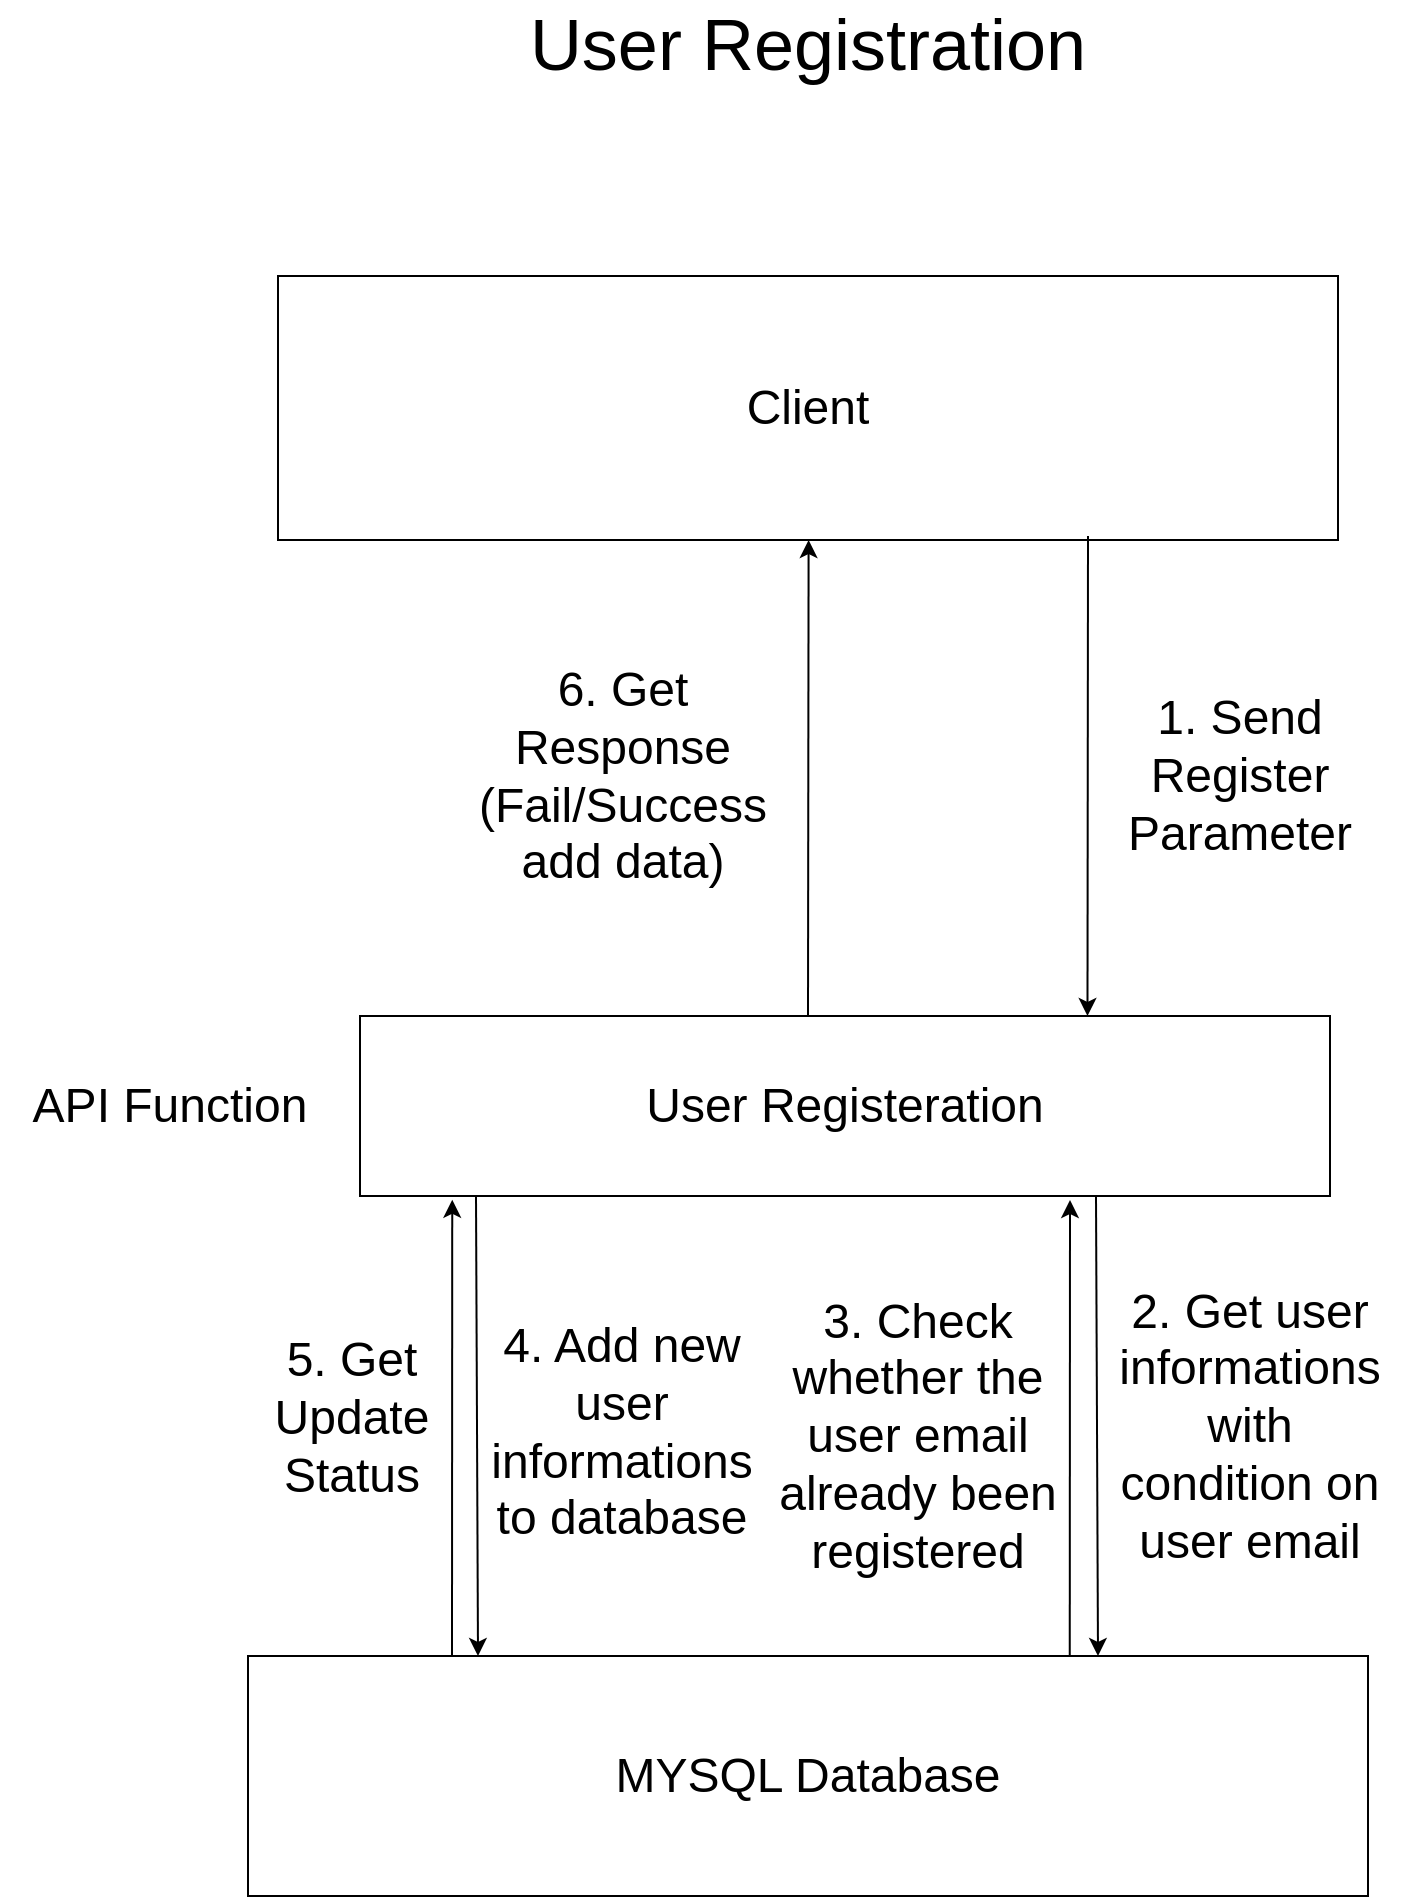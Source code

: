 <mxfile>
    <diagram id="PVO02MUkx5Rh5uSIauiE" name="Page-1">
        <mxGraphModel dx="2763" dy="777" grid="1" gridSize="10" guides="1" tooltips="1" connect="1" arrows="1" fold="1" page="1" pageScale="1" pageWidth="827" pageHeight="1169" math="0" shadow="0">
            <root>
                <mxCell id="0"/>
                <mxCell id="1" parent="0"/>
                <mxCell id="42" value="&lt;font style=&quot;font-size: 24px;&quot;&gt;Client&lt;/font&gt;" style="rounded=0;whiteSpace=wrap;html=1;" parent="1" vertex="1">
                    <mxGeometry x="149" y="200" width="530" height="132" as="geometry"/>
                </mxCell>
                <mxCell id="45" value="User Registeration" style="rounded=0;whiteSpace=wrap;html=1;fontSize=24;" parent="1" vertex="1">
                    <mxGeometry x="190" y="570" width="485" height="90" as="geometry"/>
                </mxCell>
                <mxCell id="48" value="1. Send Register Parameter" style="text;html=1;strokeColor=none;fillColor=none;align=center;verticalAlign=middle;whiteSpace=wrap;rounded=0;fontSize=24;" parent="1" vertex="1">
                    <mxGeometry x="550" y="390" width="160" height="120" as="geometry"/>
                </mxCell>
                <mxCell id="51" value="&lt;font style=&quot;font-size: 24px;&quot;&gt;MYSQL Database&lt;/font&gt;" style="rounded=0;whiteSpace=wrap;html=1;" parent="1" vertex="1">
                    <mxGeometry x="134" y="890" width="560" height="120" as="geometry"/>
                </mxCell>
                <mxCell id="69" value="" style="endArrow=classic;html=1;fontSize=24;entryX=0.75;entryY=0;entryDx=0;entryDy=0;" parent="1" target="45" edge="1">
                    <mxGeometry width="50" height="50" relative="1" as="geometry">
                        <mxPoint x="554" y="330" as="sourcePoint"/>
                        <mxPoint x="690" y="580" as="targetPoint"/>
                    </mxGeometry>
                </mxCell>
                <mxCell id="72" value="" style="endArrow=classic;html=1;fontSize=24;exitX=0.75;exitY=1;exitDx=0;exitDy=0;" parent="1" edge="1">
                    <mxGeometry width="50" height="50" relative="1" as="geometry">
                        <mxPoint x="558" y="660" as="sourcePoint"/>
                        <mxPoint x="559" y="890" as="targetPoint"/>
                    </mxGeometry>
                </mxCell>
                <mxCell id="73" value="2. Get user informations with condition on user email" style="text;html=1;strokeColor=none;fillColor=none;align=center;verticalAlign=middle;whiteSpace=wrap;rounded=0;fontSize=24;" parent="1" vertex="1">
                    <mxGeometry x="570" y="680" width="130" height="190" as="geometry"/>
                </mxCell>
                <mxCell id="74" value="" style="endArrow=classic;html=1;fontSize=24;" parent="1" edge="1">
                    <mxGeometry width="50" height="50" relative="1" as="geometry">
                        <mxPoint x="414" y="570" as="sourcePoint"/>
                        <mxPoint x="414.303" y="332" as="targetPoint"/>
                    </mxGeometry>
                </mxCell>
                <mxCell id="75" value="6. Get Response&lt;br&gt;(Fail/Success add data)" style="text;html=1;strokeColor=none;fillColor=none;align=center;verticalAlign=middle;whiteSpace=wrap;rounded=0;fontSize=24;" parent="1" vertex="1">
                    <mxGeometry x="242.5" y="370" width="157" height="160" as="geometry"/>
                </mxCell>
                <mxCell id="76" value="API Function" style="text;html=1;strokeColor=none;fillColor=none;align=center;verticalAlign=middle;whiteSpace=wrap;rounded=0;fontSize=24;" parent="1" vertex="1">
                    <mxGeometry x="10" y="555" width="170" height="120" as="geometry"/>
                </mxCell>
                <mxCell id="78" value="" style="endArrow=classic;html=1;exitX=0.698;exitY=0.001;exitDx=0;exitDy=0;exitPerimeter=0;" edge="1" parent="1">
                    <mxGeometry width="50" height="50" relative="1" as="geometry">
                        <mxPoint x="544.88" y="890.12" as="sourcePoint"/>
                        <mxPoint x="545" y="662" as="targetPoint"/>
                    </mxGeometry>
                </mxCell>
                <mxCell id="79" value="3. Check whether the user email already been registered" style="text;html=1;strokeColor=none;fillColor=none;align=center;verticalAlign=middle;whiteSpace=wrap;rounded=0;fontSize=24;" vertex="1" parent="1">
                    <mxGeometry x="384" y="690" width="170" height="180" as="geometry"/>
                </mxCell>
                <mxCell id="81" value="" style="endArrow=classic;html=1;fontSize=24;exitX=0.75;exitY=1;exitDx=0;exitDy=0;" edge="1" parent="1">
                    <mxGeometry width="50" height="50" relative="1" as="geometry">
                        <mxPoint x="248" y="660" as="sourcePoint"/>
                        <mxPoint x="249" y="890" as="targetPoint"/>
                    </mxGeometry>
                </mxCell>
                <mxCell id="82" value="4. Add new user informations to database" style="text;html=1;strokeColor=none;fillColor=none;align=center;verticalAlign=middle;whiteSpace=wrap;rounded=0;fontSize=24;" vertex="1" parent="1">
                    <mxGeometry x="266" y="710" width="110" height="136" as="geometry"/>
                </mxCell>
                <mxCell id="83" value="" style="endArrow=classic;html=1;exitX=0.698;exitY=0.001;exitDx=0;exitDy=0;exitPerimeter=0;" edge="1" parent="1">
                    <mxGeometry width="50" height="50" relative="1" as="geometry">
                        <mxPoint x="236.0" y="890.0" as="sourcePoint"/>
                        <mxPoint x="236.12" y="661.88" as="targetPoint"/>
                    </mxGeometry>
                </mxCell>
                <mxCell id="84" value="5. Get Update Status" style="text;html=1;strokeColor=none;fillColor=none;align=center;verticalAlign=middle;whiteSpace=wrap;rounded=0;fontSize=24;" vertex="1" parent="1">
                    <mxGeometry x="131" y="703" width="110" height="136" as="geometry"/>
                </mxCell>
                <mxCell id="85" value="&lt;font style=&quot;font-size: 36px;&quot;&gt;User Registration&lt;/font&gt;" style="text;html=1;strokeColor=none;fillColor=none;align=center;verticalAlign=middle;whiteSpace=wrap;rounded=0;" vertex="1" parent="1">
                    <mxGeometry x="241" y="69" width="346" height="30" as="geometry"/>
                </mxCell>
            </root>
        </mxGraphModel>
    </diagram>
</mxfile>